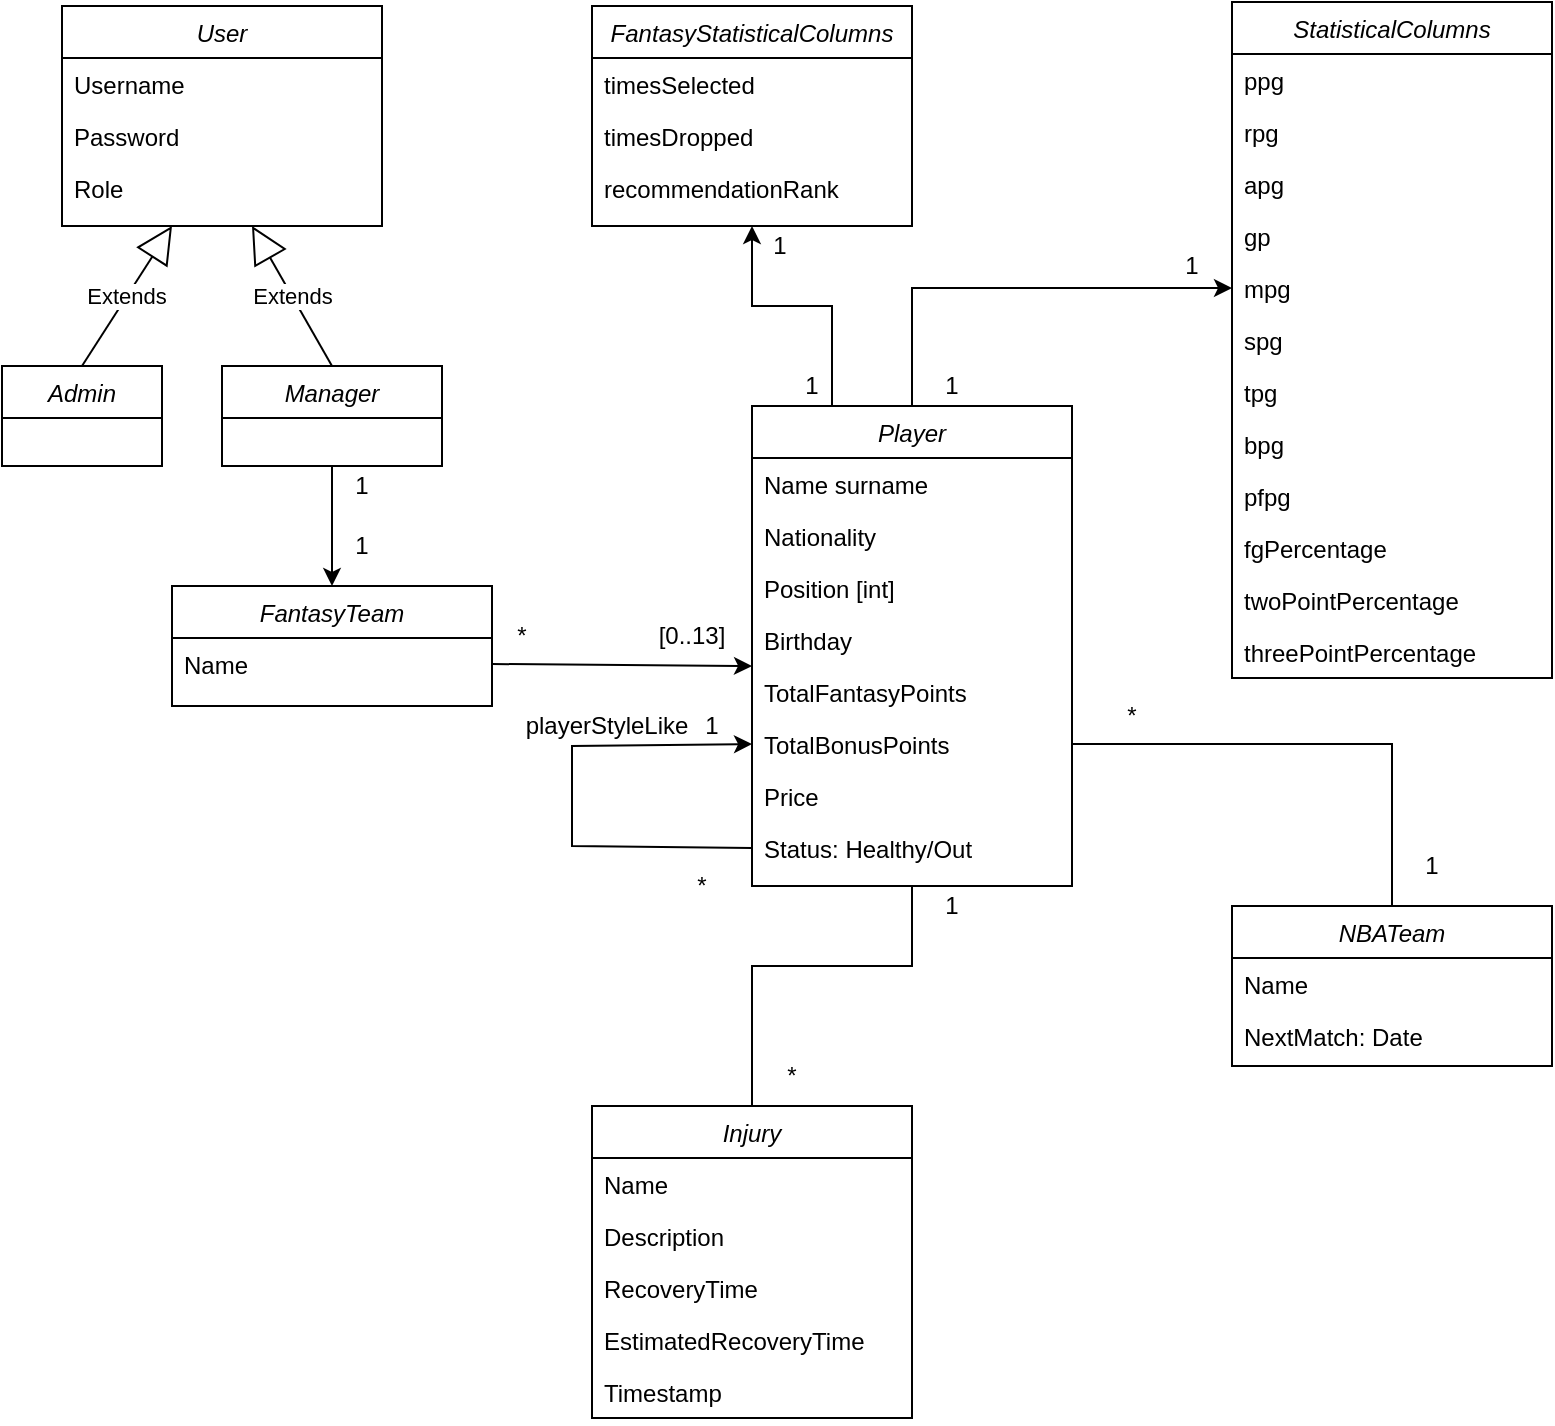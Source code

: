 <mxfile version="24.4.0" type="device">
  <diagram id="C5RBs43oDa-KdzZeNtuy" name="Page-1">
    <mxGraphModel dx="1434" dy="793" grid="1" gridSize="10" guides="1" tooltips="1" connect="1" arrows="1" fold="1" page="1" pageScale="1" pageWidth="827" pageHeight="1169" math="0" shadow="0">
      <root>
        <mxCell id="WIyWlLk6GJQsqaUBKTNV-0" />
        <mxCell id="WIyWlLk6GJQsqaUBKTNV-1" parent="WIyWlLk6GJQsqaUBKTNV-0" />
        <mxCell id="-23oZiuYmaxAVsUlUeG7-1" value="StatisticalColumns" style="swimlane;fontStyle=2;align=center;verticalAlign=top;childLayout=stackLayout;horizontal=1;startSize=26;horizontalStack=0;resizeParent=1;resizeLast=0;collapsible=1;marginBottom=0;rounded=0;shadow=0;strokeWidth=1;" parent="WIyWlLk6GJQsqaUBKTNV-1" vertex="1">
          <mxGeometry x="640" y="18" width="160" height="338" as="geometry">
            <mxRectangle x="230" y="140" width="160" height="26" as="alternateBounds" />
          </mxGeometry>
        </mxCell>
        <mxCell id="-23oZiuYmaxAVsUlUeG7-2" value="ppg" style="text;align=left;verticalAlign=top;spacingLeft=4;spacingRight=4;overflow=hidden;rotatable=0;points=[[0,0.5],[1,0.5]];portConstraint=eastwest;" parent="-23oZiuYmaxAVsUlUeG7-1" vertex="1">
          <mxGeometry y="26" width="160" height="26" as="geometry" />
        </mxCell>
        <mxCell id="-23oZiuYmaxAVsUlUeG7-3" value="rpg" style="text;align=left;verticalAlign=top;spacingLeft=4;spacingRight=4;overflow=hidden;rotatable=0;points=[[0,0.5],[1,0.5]];portConstraint=eastwest;rounded=0;shadow=0;html=0;" parent="-23oZiuYmaxAVsUlUeG7-1" vertex="1">
          <mxGeometry y="52" width="160" height="26" as="geometry" />
        </mxCell>
        <mxCell id="-23oZiuYmaxAVsUlUeG7-4" value="apg" style="text;align=left;verticalAlign=top;spacingLeft=4;spacingRight=4;overflow=hidden;rotatable=0;points=[[0,0.5],[1,0.5]];portConstraint=eastwest;rounded=0;shadow=0;html=0;" parent="-23oZiuYmaxAVsUlUeG7-1" vertex="1">
          <mxGeometry y="78" width="160" height="26" as="geometry" />
        </mxCell>
        <mxCell id="-23oZiuYmaxAVsUlUeG7-46" value="gp" style="text;align=left;verticalAlign=top;spacingLeft=4;spacingRight=4;overflow=hidden;rotatable=0;points=[[0,0.5],[1,0.5]];portConstraint=eastwest;rounded=0;shadow=0;html=0;" parent="-23oZiuYmaxAVsUlUeG7-1" vertex="1">
          <mxGeometry y="104" width="160" height="26" as="geometry" />
        </mxCell>
        <mxCell id="-23oZiuYmaxAVsUlUeG7-47" value="mpg" style="text;align=left;verticalAlign=top;spacingLeft=4;spacingRight=4;overflow=hidden;rotatable=0;points=[[0,0.5],[1,0.5]];portConstraint=eastwest;rounded=0;shadow=0;html=0;" parent="-23oZiuYmaxAVsUlUeG7-1" vertex="1">
          <mxGeometry y="130" width="160" height="26" as="geometry" />
        </mxCell>
        <mxCell id="-23oZiuYmaxAVsUlUeG7-48" value="spg" style="text;align=left;verticalAlign=top;spacingLeft=4;spacingRight=4;overflow=hidden;rotatable=0;points=[[0,0.5],[1,0.5]];portConstraint=eastwest;rounded=0;shadow=0;html=0;" parent="-23oZiuYmaxAVsUlUeG7-1" vertex="1">
          <mxGeometry y="156" width="160" height="26" as="geometry" />
        </mxCell>
        <mxCell id="-23oZiuYmaxAVsUlUeG7-49" value="tpg" style="text;align=left;verticalAlign=top;spacingLeft=4;spacingRight=4;overflow=hidden;rotatable=0;points=[[0,0.5],[1,0.5]];portConstraint=eastwest;rounded=0;shadow=0;html=0;" parent="-23oZiuYmaxAVsUlUeG7-1" vertex="1">
          <mxGeometry y="182" width="160" height="26" as="geometry" />
        </mxCell>
        <mxCell id="-23oZiuYmaxAVsUlUeG7-50" value="bpg" style="text;align=left;verticalAlign=top;spacingLeft=4;spacingRight=4;overflow=hidden;rotatable=0;points=[[0,0.5],[1,0.5]];portConstraint=eastwest;rounded=0;shadow=0;html=0;" parent="-23oZiuYmaxAVsUlUeG7-1" vertex="1">
          <mxGeometry y="208" width="160" height="26" as="geometry" />
        </mxCell>
        <mxCell id="-23oZiuYmaxAVsUlUeG7-51" value="pfpg" style="text;align=left;verticalAlign=top;spacingLeft=4;spacingRight=4;overflow=hidden;rotatable=0;points=[[0,0.5],[1,0.5]];portConstraint=eastwest;rounded=0;shadow=0;html=0;" parent="-23oZiuYmaxAVsUlUeG7-1" vertex="1">
          <mxGeometry y="234" width="160" height="26" as="geometry" />
        </mxCell>
        <mxCell id="-23oZiuYmaxAVsUlUeG7-52" value="fgPercentage" style="text;align=left;verticalAlign=top;spacingLeft=4;spacingRight=4;overflow=hidden;rotatable=0;points=[[0,0.5],[1,0.5]];portConstraint=eastwest;rounded=0;shadow=0;html=0;" parent="-23oZiuYmaxAVsUlUeG7-1" vertex="1">
          <mxGeometry y="260" width="160" height="26" as="geometry" />
        </mxCell>
        <mxCell id="-23oZiuYmaxAVsUlUeG7-53" value="twoPointPercentage" style="text;align=left;verticalAlign=top;spacingLeft=4;spacingRight=4;overflow=hidden;rotatable=0;points=[[0,0.5],[1,0.5]];portConstraint=eastwest;rounded=0;shadow=0;html=0;" parent="-23oZiuYmaxAVsUlUeG7-1" vertex="1">
          <mxGeometry y="286" width="160" height="26" as="geometry" />
        </mxCell>
        <mxCell id="-23oZiuYmaxAVsUlUeG7-54" value="threePointPercentage" style="text;align=left;verticalAlign=top;spacingLeft=4;spacingRight=4;overflow=hidden;rotatable=0;points=[[0,0.5],[1,0.5]];portConstraint=eastwest;rounded=0;shadow=0;html=0;" parent="-23oZiuYmaxAVsUlUeG7-1" vertex="1">
          <mxGeometry y="312" width="160" height="26" as="geometry" />
        </mxCell>
        <mxCell id="-23oZiuYmaxAVsUlUeG7-7" value="User" style="swimlane;fontStyle=2;align=center;verticalAlign=top;childLayout=stackLayout;horizontal=1;startSize=26;horizontalStack=0;resizeParent=1;resizeLast=0;collapsible=1;marginBottom=0;rounded=0;shadow=0;strokeWidth=1;" parent="WIyWlLk6GJQsqaUBKTNV-1" vertex="1">
          <mxGeometry x="55" y="20" width="160" height="110" as="geometry">
            <mxRectangle x="230" y="140" width="160" height="26" as="alternateBounds" />
          </mxGeometry>
        </mxCell>
        <mxCell id="-23oZiuYmaxAVsUlUeG7-8" value="Username  " style="text;align=left;verticalAlign=top;spacingLeft=4;spacingRight=4;overflow=hidden;rotatable=0;points=[[0,0.5],[1,0.5]];portConstraint=eastwest;" parent="-23oZiuYmaxAVsUlUeG7-7" vertex="1">
          <mxGeometry y="26" width="160" height="26" as="geometry" />
        </mxCell>
        <mxCell id="-23oZiuYmaxAVsUlUeG7-9" value="Password" style="text;align=left;verticalAlign=top;spacingLeft=4;spacingRight=4;overflow=hidden;rotatable=0;points=[[0,0.5],[1,0.5]];portConstraint=eastwest;rounded=0;shadow=0;html=0;" parent="-23oZiuYmaxAVsUlUeG7-7" vertex="1">
          <mxGeometry y="52" width="160" height="26" as="geometry" />
        </mxCell>
        <mxCell id="-23oZiuYmaxAVsUlUeG7-10" value="Role" style="text;align=left;verticalAlign=top;spacingLeft=4;spacingRight=4;overflow=hidden;rotatable=0;points=[[0,0.5],[1,0.5]];portConstraint=eastwest;rounded=0;shadow=0;html=0;" parent="-23oZiuYmaxAVsUlUeG7-7" vertex="1">
          <mxGeometry y="78" width="160" height="26" as="geometry" />
        </mxCell>
        <mxCell id="-23oZiuYmaxAVsUlUeG7-13" value="Admin" style="swimlane;fontStyle=2;align=center;verticalAlign=top;childLayout=stackLayout;horizontal=1;startSize=26;horizontalStack=0;resizeParent=1;resizeLast=0;collapsible=1;marginBottom=0;rounded=0;shadow=0;strokeWidth=1;" parent="WIyWlLk6GJQsqaUBKTNV-1" vertex="1">
          <mxGeometry x="25" y="200" width="80" height="50" as="geometry">
            <mxRectangle x="230" y="140" width="160" height="26" as="alternateBounds" />
          </mxGeometry>
        </mxCell>
        <mxCell id="-23oZiuYmaxAVsUlUeG7-17" value="Manager" style="swimlane;fontStyle=2;align=center;verticalAlign=top;childLayout=stackLayout;horizontal=1;startSize=26;horizontalStack=0;resizeParent=1;resizeLast=0;collapsible=1;marginBottom=0;rounded=0;shadow=0;strokeWidth=1;" parent="WIyWlLk6GJQsqaUBKTNV-1" vertex="1">
          <mxGeometry x="135" y="200" width="110" height="50" as="geometry">
            <mxRectangle x="230" y="140" width="160" height="26" as="alternateBounds" />
          </mxGeometry>
        </mxCell>
        <mxCell id="-23oZiuYmaxAVsUlUeG7-18" value="FantasyTeam" style="swimlane;fontStyle=2;align=center;verticalAlign=top;childLayout=stackLayout;horizontal=1;startSize=26;horizontalStack=0;resizeParent=1;resizeLast=0;collapsible=1;marginBottom=0;rounded=0;shadow=0;strokeWidth=1;" parent="WIyWlLk6GJQsqaUBKTNV-1" vertex="1">
          <mxGeometry x="110" y="310" width="160" height="60" as="geometry">
            <mxRectangle x="230" y="140" width="160" height="26" as="alternateBounds" />
          </mxGeometry>
        </mxCell>
        <mxCell id="-23oZiuYmaxAVsUlUeG7-19" value="Name" style="text;align=left;verticalAlign=top;spacingLeft=4;spacingRight=4;overflow=hidden;rotatable=0;points=[[0,0.5],[1,0.5]];portConstraint=eastwest;" parent="-23oZiuYmaxAVsUlUeG7-18" vertex="1">
          <mxGeometry y="26" width="160" height="26" as="geometry" />
        </mxCell>
        <mxCell id="-23oZiuYmaxAVsUlUeG7-24" value="" style="endArrow=classic;html=1;rounded=0;entryX=0.5;entryY=0;entryDx=0;entryDy=0;exitX=0.5;exitY=1;exitDx=0;exitDy=0;" parent="WIyWlLk6GJQsqaUBKTNV-1" source="-23oZiuYmaxAVsUlUeG7-17" target="-23oZiuYmaxAVsUlUeG7-18" edge="1">
          <mxGeometry width="50" height="50" relative="1" as="geometry">
            <mxPoint x="225" y="260" as="sourcePoint" />
            <mxPoint x="275" y="210" as="targetPoint" />
          </mxGeometry>
        </mxCell>
        <mxCell id="-23oZiuYmaxAVsUlUeG7-25" value="Extends" style="endArrow=block;endSize=16;endFill=0;html=1;rounded=0;exitX=0.5;exitY=0;exitDx=0;exitDy=0;" parent="WIyWlLk6GJQsqaUBKTNV-1" source="-23oZiuYmaxAVsUlUeG7-13" edge="1">
          <mxGeometry width="160" relative="1" as="geometry">
            <mxPoint x="80" y="192" as="sourcePoint" />
            <mxPoint x="110" y="130" as="targetPoint" />
          </mxGeometry>
        </mxCell>
        <mxCell id="-23oZiuYmaxAVsUlUeG7-26" value="Extends" style="endArrow=block;endSize=16;endFill=0;html=1;rounded=0;exitX=0.5;exitY=0;exitDx=0;exitDy=0;" parent="WIyWlLk6GJQsqaUBKTNV-1" source="-23oZiuYmaxAVsUlUeG7-17" edge="1">
          <mxGeometry width="160" relative="1" as="geometry">
            <mxPoint x="170" y="200" as="sourcePoint" />
            <mxPoint x="150" y="130" as="targetPoint" />
          </mxGeometry>
        </mxCell>
        <mxCell id="-23oZiuYmaxAVsUlUeG7-27" value="1" style="text;html=1;align=center;verticalAlign=middle;whiteSpace=wrap;rounded=0;" parent="WIyWlLk6GJQsqaUBKTNV-1" vertex="1">
          <mxGeometry x="195" y="250" width="20" height="20" as="geometry" />
        </mxCell>
        <mxCell id="-23oZiuYmaxAVsUlUeG7-28" value="1" style="text;html=1;align=center;verticalAlign=middle;whiteSpace=wrap;rounded=0;" parent="WIyWlLk6GJQsqaUBKTNV-1" vertex="1">
          <mxGeometry x="195" y="280" width="20" height="20" as="geometry" />
        </mxCell>
        <mxCell id="-23oZiuYmaxAVsUlUeG7-29" value="Player" style="swimlane;fontStyle=2;align=center;verticalAlign=top;childLayout=stackLayout;horizontal=1;startSize=26;horizontalStack=0;resizeParent=1;resizeLast=0;collapsible=1;marginBottom=0;rounded=0;shadow=0;strokeWidth=1;" parent="WIyWlLk6GJQsqaUBKTNV-1" vertex="1">
          <mxGeometry x="400" y="220" width="160" height="240" as="geometry">
            <mxRectangle x="230" y="140" width="160" height="26" as="alternateBounds" />
          </mxGeometry>
        </mxCell>
        <mxCell id="-23oZiuYmaxAVsUlUeG7-30" value="Name surname" style="text;align=left;verticalAlign=top;spacingLeft=4;spacingRight=4;overflow=hidden;rotatable=0;points=[[0,0.5],[1,0.5]];portConstraint=eastwest;" parent="-23oZiuYmaxAVsUlUeG7-29" vertex="1">
          <mxGeometry y="26" width="160" height="26" as="geometry" />
        </mxCell>
        <mxCell id="-23oZiuYmaxAVsUlUeG7-32" value="Nationality" style="text;align=left;verticalAlign=top;spacingLeft=4;spacingRight=4;overflow=hidden;rotatable=0;points=[[0,0.5],[1,0.5]];portConstraint=eastwest;rounded=0;shadow=0;html=0;" parent="-23oZiuYmaxAVsUlUeG7-29" vertex="1">
          <mxGeometry y="52" width="160" height="26" as="geometry" />
        </mxCell>
        <mxCell id="-23oZiuYmaxAVsUlUeG7-34" value="Position [int]" style="text;align=left;verticalAlign=top;spacingLeft=4;spacingRight=4;overflow=hidden;rotatable=0;points=[[0,0.5],[1,0.5]];portConstraint=eastwest;" parent="-23oZiuYmaxAVsUlUeG7-29" vertex="1">
          <mxGeometry y="78" width="160" height="26" as="geometry" />
        </mxCell>
        <mxCell id="-23oZiuYmaxAVsUlUeG7-38" value="Birthday" style="text;align=left;verticalAlign=top;spacingLeft=4;spacingRight=4;overflow=hidden;rotatable=0;points=[[0,0.5],[1,0.5]];portConstraint=eastwest;rounded=0;shadow=0;html=0;" parent="-23oZiuYmaxAVsUlUeG7-29" vertex="1">
          <mxGeometry y="104" width="160" height="26" as="geometry" />
        </mxCell>
        <mxCell id="-23oZiuYmaxAVsUlUeG7-39" value="TotalFantasyPoints" style="text;align=left;verticalAlign=top;spacingLeft=4;spacingRight=4;overflow=hidden;rotatable=0;points=[[0,0.5],[1,0.5]];portConstraint=eastwest;rounded=0;shadow=0;html=0;" parent="-23oZiuYmaxAVsUlUeG7-29" vertex="1">
          <mxGeometry y="130" width="160" height="26" as="geometry" />
        </mxCell>
        <mxCell id="-23oZiuYmaxAVsUlUeG7-40" value="TotalBonusPoints" style="text;align=left;verticalAlign=top;spacingLeft=4;spacingRight=4;overflow=hidden;rotatable=0;points=[[0,0.5],[1,0.5]];portConstraint=eastwest;rounded=0;shadow=0;html=0;" parent="-23oZiuYmaxAVsUlUeG7-29" vertex="1">
          <mxGeometry y="156" width="160" height="26" as="geometry" />
        </mxCell>
        <mxCell id="-23oZiuYmaxAVsUlUeG7-41" value="Price" style="text;align=left;verticalAlign=top;spacingLeft=4;spacingRight=4;overflow=hidden;rotatable=0;points=[[0,0.5],[1,0.5]];portConstraint=eastwest;rounded=0;shadow=0;html=0;" parent="-23oZiuYmaxAVsUlUeG7-29" vertex="1">
          <mxGeometry y="182" width="160" height="26" as="geometry" />
        </mxCell>
        <mxCell id="-23oZiuYmaxAVsUlUeG7-42" value="Status: Healthy/Out" style="text;align=left;verticalAlign=top;spacingLeft=4;spacingRight=4;overflow=hidden;rotatable=0;points=[[0,0.5],[1,0.5]];portConstraint=eastwest;rounded=0;shadow=0;html=0;" parent="-23oZiuYmaxAVsUlUeG7-29" vertex="1">
          <mxGeometry y="208" width="160" height="26" as="geometry" />
        </mxCell>
        <mxCell id="-23oZiuYmaxAVsUlUeG7-57" value="" style="endArrow=classic;html=1;rounded=0;exitX=0;exitY=0.5;exitDx=0;exitDy=0;entryX=0;entryY=0.5;entryDx=0;entryDy=0;" parent="-23oZiuYmaxAVsUlUeG7-29" source="-23oZiuYmaxAVsUlUeG7-42" target="-23oZiuYmaxAVsUlUeG7-40" edge="1">
          <mxGeometry width="50" height="50" relative="1" as="geometry">
            <mxPoint x="-80" y="270" as="sourcePoint" />
            <mxPoint x="-30" y="220" as="targetPoint" />
            <Array as="points">
              <mxPoint x="-90" y="220" />
              <mxPoint x="-90" y="170" />
            </Array>
          </mxGeometry>
        </mxCell>
        <mxCell id="-23oZiuYmaxAVsUlUeG7-35" value="" style="endArrow=classic;html=1;rounded=0;exitX=1;exitY=0.5;exitDx=0;exitDy=0;entryX=1;entryY=1;entryDx=0;entryDy=0;" parent="WIyWlLk6GJQsqaUBKTNV-1" source="-23oZiuYmaxAVsUlUeG7-19" target="-23oZiuYmaxAVsUlUeG7-36" edge="1">
          <mxGeometry width="50" height="50" relative="1" as="geometry">
            <mxPoint x="360" y="260" as="sourcePoint" />
            <mxPoint x="410" y="210" as="targetPoint" />
          </mxGeometry>
        </mxCell>
        <mxCell id="-23oZiuYmaxAVsUlUeG7-36" value="[0..13]" style="text;html=1;align=center;verticalAlign=middle;whiteSpace=wrap;rounded=0;" parent="WIyWlLk6GJQsqaUBKTNV-1" vertex="1">
          <mxGeometry x="340" y="320" width="60" height="30" as="geometry" />
        </mxCell>
        <mxCell id="-23oZiuYmaxAVsUlUeG7-37" value="*" style="text;html=1;align=center;verticalAlign=middle;whiteSpace=wrap;rounded=0;" parent="WIyWlLk6GJQsqaUBKTNV-1" vertex="1">
          <mxGeometry x="270" y="325" width="30" height="20" as="geometry" />
        </mxCell>
        <mxCell id="-23oZiuYmaxAVsUlUeG7-55" value="" style="endArrow=classic;html=1;rounded=0;entryX=0;entryY=0.5;entryDx=0;entryDy=0;" parent="WIyWlLk6GJQsqaUBKTNV-1" target="-23oZiuYmaxAVsUlUeG7-47" edge="1">
          <mxGeometry width="50" height="50" relative="1" as="geometry">
            <mxPoint x="480" y="220" as="sourcePoint" />
            <mxPoint x="530" y="240" as="targetPoint" />
            <Array as="points">
              <mxPoint x="480" y="161" />
            </Array>
          </mxGeometry>
        </mxCell>
        <mxCell id="-23oZiuYmaxAVsUlUeG7-59" value="*" style="text;html=1;align=center;verticalAlign=middle;whiteSpace=wrap;rounded=0;" parent="WIyWlLk6GJQsqaUBKTNV-1" vertex="1">
          <mxGeometry x="360" y="450" width="30" height="20" as="geometry" />
        </mxCell>
        <mxCell id="-23oZiuYmaxAVsUlUeG7-60" value="playerStyleLike" style="text;html=1;align=center;verticalAlign=middle;whiteSpace=wrap;rounded=0;" parent="WIyWlLk6GJQsqaUBKTNV-1" vertex="1">
          <mxGeometry x="300" y="370" width="55" height="20" as="geometry" />
        </mxCell>
        <mxCell id="-23oZiuYmaxAVsUlUeG7-61" value="1" style="text;html=1;align=center;verticalAlign=middle;whiteSpace=wrap;rounded=0;" parent="WIyWlLk6GJQsqaUBKTNV-1" vertex="1">
          <mxGeometry x="370" y="370" width="20" height="20" as="geometry" />
        </mxCell>
        <mxCell id="-23oZiuYmaxAVsUlUeG7-62" value="FantasyStatisticalColumns" style="swimlane;fontStyle=2;align=center;verticalAlign=top;childLayout=stackLayout;horizontal=1;startSize=26;horizontalStack=0;resizeParent=1;resizeLast=0;collapsible=1;marginBottom=0;rounded=0;shadow=0;strokeWidth=1;" parent="WIyWlLk6GJQsqaUBKTNV-1" vertex="1">
          <mxGeometry x="320" y="20" width="160" height="110" as="geometry">
            <mxRectangle x="230" y="140" width="160" height="26" as="alternateBounds" />
          </mxGeometry>
        </mxCell>
        <mxCell id="-23oZiuYmaxAVsUlUeG7-63" value="timesSelected" style="text;align=left;verticalAlign=top;spacingLeft=4;spacingRight=4;overflow=hidden;rotatable=0;points=[[0,0.5],[1,0.5]];portConstraint=eastwest;" parent="-23oZiuYmaxAVsUlUeG7-62" vertex="1">
          <mxGeometry y="26" width="160" height="26" as="geometry" />
        </mxCell>
        <mxCell id="-23oZiuYmaxAVsUlUeG7-64" value="timesDropped" style="text;align=left;verticalAlign=top;spacingLeft=4;spacingRight=4;overflow=hidden;rotatable=0;points=[[0,0.5],[1,0.5]];portConstraint=eastwest;rounded=0;shadow=0;html=0;" parent="-23oZiuYmaxAVsUlUeG7-62" vertex="1">
          <mxGeometry y="52" width="160" height="26" as="geometry" />
        </mxCell>
        <mxCell id="-23oZiuYmaxAVsUlUeG7-65" value="recommendationRank" style="text;align=left;verticalAlign=top;spacingLeft=4;spacingRight=4;overflow=hidden;rotatable=0;points=[[0,0.5],[1,0.5]];portConstraint=eastwest;rounded=0;shadow=0;html=0;" parent="-23oZiuYmaxAVsUlUeG7-62" vertex="1">
          <mxGeometry y="78" width="160" height="26" as="geometry" />
        </mxCell>
        <mxCell id="-23oZiuYmaxAVsUlUeG7-66" value="1" style="text;html=1;align=center;verticalAlign=middle;whiteSpace=wrap;rounded=0;" parent="WIyWlLk6GJQsqaUBKTNV-1" vertex="1">
          <mxGeometry x="610" y="140" width="20" height="20" as="geometry" />
        </mxCell>
        <mxCell id="-23oZiuYmaxAVsUlUeG7-67" value="1" style="text;html=1;align=center;verticalAlign=middle;whiteSpace=wrap;rounded=0;" parent="WIyWlLk6GJQsqaUBKTNV-1" vertex="1">
          <mxGeometry x="490" y="200" width="20" height="20" as="geometry" />
        </mxCell>
        <mxCell id="-23oZiuYmaxAVsUlUeG7-68" value="" style="endArrow=classic;html=1;rounded=0;exitX=0.25;exitY=0;exitDx=0;exitDy=0;entryX=0.5;entryY=1;entryDx=0;entryDy=0;" parent="WIyWlLk6GJQsqaUBKTNV-1" source="-23oZiuYmaxAVsUlUeG7-29" target="-23oZiuYmaxAVsUlUeG7-62" edge="1">
          <mxGeometry width="50" height="50" relative="1" as="geometry">
            <mxPoint x="380" y="200" as="sourcePoint" />
            <mxPoint x="430" y="150" as="targetPoint" />
            <Array as="points">
              <mxPoint x="440" y="170" />
              <mxPoint x="400" y="170" />
            </Array>
          </mxGeometry>
        </mxCell>
        <mxCell id="-23oZiuYmaxAVsUlUeG7-69" value="1" style="text;html=1;align=center;verticalAlign=middle;whiteSpace=wrap;rounded=0;" parent="WIyWlLk6GJQsqaUBKTNV-1" vertex="1">
          <mxGeometry x="420" y="200" width="20" height="20" as="geometry" />
        </mxCell>
        <mxCell id="-23oZiuYmaxAVsUlUeG7-70" value="1" style="text;html=1;align=center;verticalAlign=middle;whiteSpace=wrap;rounded=0;" parent="WIyWlLk6GJQsqaUBKTNV-1" vertex="1">
          <mxGeometry x="404" y="130" width="20" height="20" as="geometry" />
        </mxCell>
        <mxCell id="-23oZiuYmaxAVsUlUeG7-71" value="NBATeam" style="swimlane;fontStyle=2;align=center;verticalAlign=top;childLayout=stackLayout;horizontal=1;startSize=26;horizontalStack=0;resizeParent=1;resizeLast=0;collapsible=1;marginBottom=0;rounded=0;shadow=0;strokeWidth=1;" parent="WIyWlLk6GJQsqaUBKTNV-1" vertex="1">
          <mxGeometry x="640" y="470" width="160" height="80" as="geometry">
            <mxRectangle x="230" y="140" width="160" height="26" as="alternateBounds" />
          </mxGeometry>
        </mxCell>
        <mxCell id="-23oZiuYmaxAVsUlUeG7-72" value="Name" style="text;align=left;verticalAlign=top;spacingLeft=4;spacingRight=4;overflow=hidden;rotatable=0;points=[[0,0.5],[1,0.5]];portConstraint=eastwest;" parent="-23oZiuYmaxAVsUlUeG7-71" vertex="1">
          <mxGeometry y="26" width="160" height="26" as="geometry" />
        </mxCell>
        <mxCell id="-23oZiuYmaxAVsUlUeG7-73" value="NextMatch: Date&#xa;" style="text;align=left;verticalAlign=top;spacingLeft=4;spacingRight=4;overflow=hidden;rotatable=0;points=[[0,0.5],[1,0.5]];portConstraint=eastwest;rounded=0;shadow=0;html=0;" parent="-23oZiuYmaxAVsUlUeG7-71" vertex="1">
          <mxGeometry y="52" width="160" height="26" as="geometry" />
        </mxCell>
        <mxCell id="-23oZiuYmaxAVsUlUeG7-75" value="" style="endArrow=none;html=1;rounded=0;exitX=1;exitY=0.5;exitDx=0;exitDy=0;entryX=0.5;entryY=0;entryDx=0;entryDy=0;" parent="WIyWlLk6GJQsqaUBKTNV-1" source="-23oZiuYmaxAVsUlUeG7-40" target="-23oZiuYmaxAVsUlUeG7-71" edge="1">
          <mxGeometry width="50" height="50" relative="1" as="geometry">
            <mxPoint x="560" y="550" as="sourcePoint" />
            <mxPoint x="610" y="500" as="targetPoint" />
            <Array as="points">
              <mxPoint x="720" y="389" />
            </Array>
          </mxGeometry>
        </mxCell>
        <mxCell id="-23oZiuYmaxAVsUlUeG7-76" value="1" style="text;html=1;align=center;verticalAlign=middle;whiteSpace=wrap;rounded=0;" parent="WIyWlLk6GJQsqaUBKTNV-1" vertex="1">
          <mxGeometry x="730" y="440" width="20" height="20" as="geometry" />
        </mxCell>
        <mxCell id="-23oZiuYmaxAVsUlUeG7-77" value="*" style="text;html=1;align=center;verticalAlign=middle;whiteSpace=wrap;rounded=0;" parent="WIyWlLk6GJQsqaUBKTNV-1" vertex="1">
          <mxGeometry x="560" y="360" width="60" height="30" as="geometry" />
        </mxCell>
        <mxCell id="-23oZiuYmaxAVsUlUeG7-79" value="Injury" style="swimlane;fontStyle=2;align=center;verticalAlign=top;childLayout=stackLayout;horizontal=1;startSize=26;horizontalStack=0;resizeParent=1;resizeLast=0;collapsible=1;marginBottom=0;rounded=0;shadow=0;strokeWidth=1;" parent="WIyWlLk6GJQsqaUBKTNV-1" vertex="1">
          <mxGeometry x="320" y="570" width="160" height="156" as="geometry">
            <mxRectangle x="230" y="140" width="160" height="26" as="alternateBounds" />
          </mxGeometry>
        </mxCell>
        <mxCell id="-23oZiuYmaxAVsUlUeG7-80" value="Name" style="text;align=left;verticalAlign=top;spacingLeft=4;spacingRight=4;overflow=hidden;rotatable=0;points=[[0,0.5],[1,0.5]];portConstraint=eastwest;" parent="-23oZiuYmaxAVsUlUeG7-79" vertex="1">
          <mxGeometry y="26" width="160" height="26" as="geometry" />
        </mxCell>
        <mxCell id="-23oZiuYmaxAVsUlUeG7-81" value="Description" style="text;align=left;verticalAlign=top;spacingLeft=4;spacingRight=4;overflow=hidden;rotatable=0;points=[[0,0.5],[1,0.5]];portConstraint=eastwest;rounded=0;shadow=0;html=0;" parent="-23oZiuYmaxAVsUlUeG7-79" vertex="1">
          <mxGeometry y="52" width="160" height="26" as="geometry" />
        </mxCell>
        <mxCell id="-23oZiuYmaxAVsUlUeG7-82" value="RecoveryTime" style="text;align=left;verticalAlign=top;spacingLeft=4;spacingRight=4;overflow=hidden;rotatable=0;points=[[0,0.5],[1,0.5]];portConstraint=eastwest;rounded=0;shadow=0;html=0;" parent="-23oZiuYmaxAVsUlUeG7-79" vertex="1">
          <mxGeometry y="78" width="160" height="26" as="geometry" />
        </mxCell>
        <mxCell id="-23oZiuYmaxAVsUlUeG7-83" value="EstimatedRecoveryTime" style="text;align=left;verticalAlign=top;spacingLeft=4;spacingRight=4;overflow=hidden;rotatable=0;points=[[0,0.5],[1,0.5]];portConstraint=eastwest;rounded=0;shadow=0;html=0;" parent="-23oZiuYmaxAVsUlUeG7-79" vertex="1">
          <mxGeometry y="104" width="160" height="26" as="geometry" />
        </mxCell>
        <mxCell id="-23oZiuYmaxAVsUlUeG7-84" value="Timestamp" style="text;align=left;verticalAlign=top;spacingLeft=4;spacingRight=4;overflow=hidden;rotatable=0;points=[[0,0.5],[1,0.5]];portConstraint=eastwest;rounded=0;shadow=0;html=0;" parent="-23oZiuYmaxAVsUlUeG7-79" vertex="1">
          <mxGeometry y="130" width="160" height="26" as="geometry" />
        </mxCell>
        <mxCell id="-23oZiuYmaxAVsUlUeG7-85" value="" style="endArrow=none;html=1;rounded=0;exitX=0.5;exitY=1;exitDx=0;exitDy=0;entryX=0.5;entryY=0;entryDx=0;entryDy=0;" parent="WIyWlLk6GJQsqaUBKTNV-1" source="-23oZiuYmaxAVsUlUeG7-29" target="-23oZiuYmaxAVsUlUeG7-79" edge="1">
          <mxGeometry width="50" height="50" relative="1" as="geometry">
            <mxPoint x="350" y="510" as="sourcePoint" />
            <mxPoint x="510" y="591" as="targetPoint" />
            <Array as="points">
              <mxPoint x="480" y="500" />
              <mxPoint x="400" y="500" />
            </Array>
          </mxGeometry>
        </mxCell>
        <mxCell id="-23oZiuYmaxAVsUlUeG7-86" value="1" style="text;html=1;align=center;verticalAlign=middle;whiteSpace=wrap;rounded=0;" parent="WIyWlLk6GJQsqaUBKTNV-1" vertex="1">
          <mxGeometry x="490" y="460" width="20" height="20" as="geometry" />
        </mxCell>
        <mxCell id="-23oZiuYmaxAVsUlUeG7-87" value="*" style="text;html=1;align=center;verticalAlign=middle;whiteSpace=wrap;rounded=0;" parent="WIyWlLk6GJQsqaUBKTNV-1" vertex="1">
          <mxGeometry x="390" y="540" width="60" height="30" as="geometry" />
        </mxCell>
      </root>
    </mxGraphModel>
  </diagram>
</mxfile>
